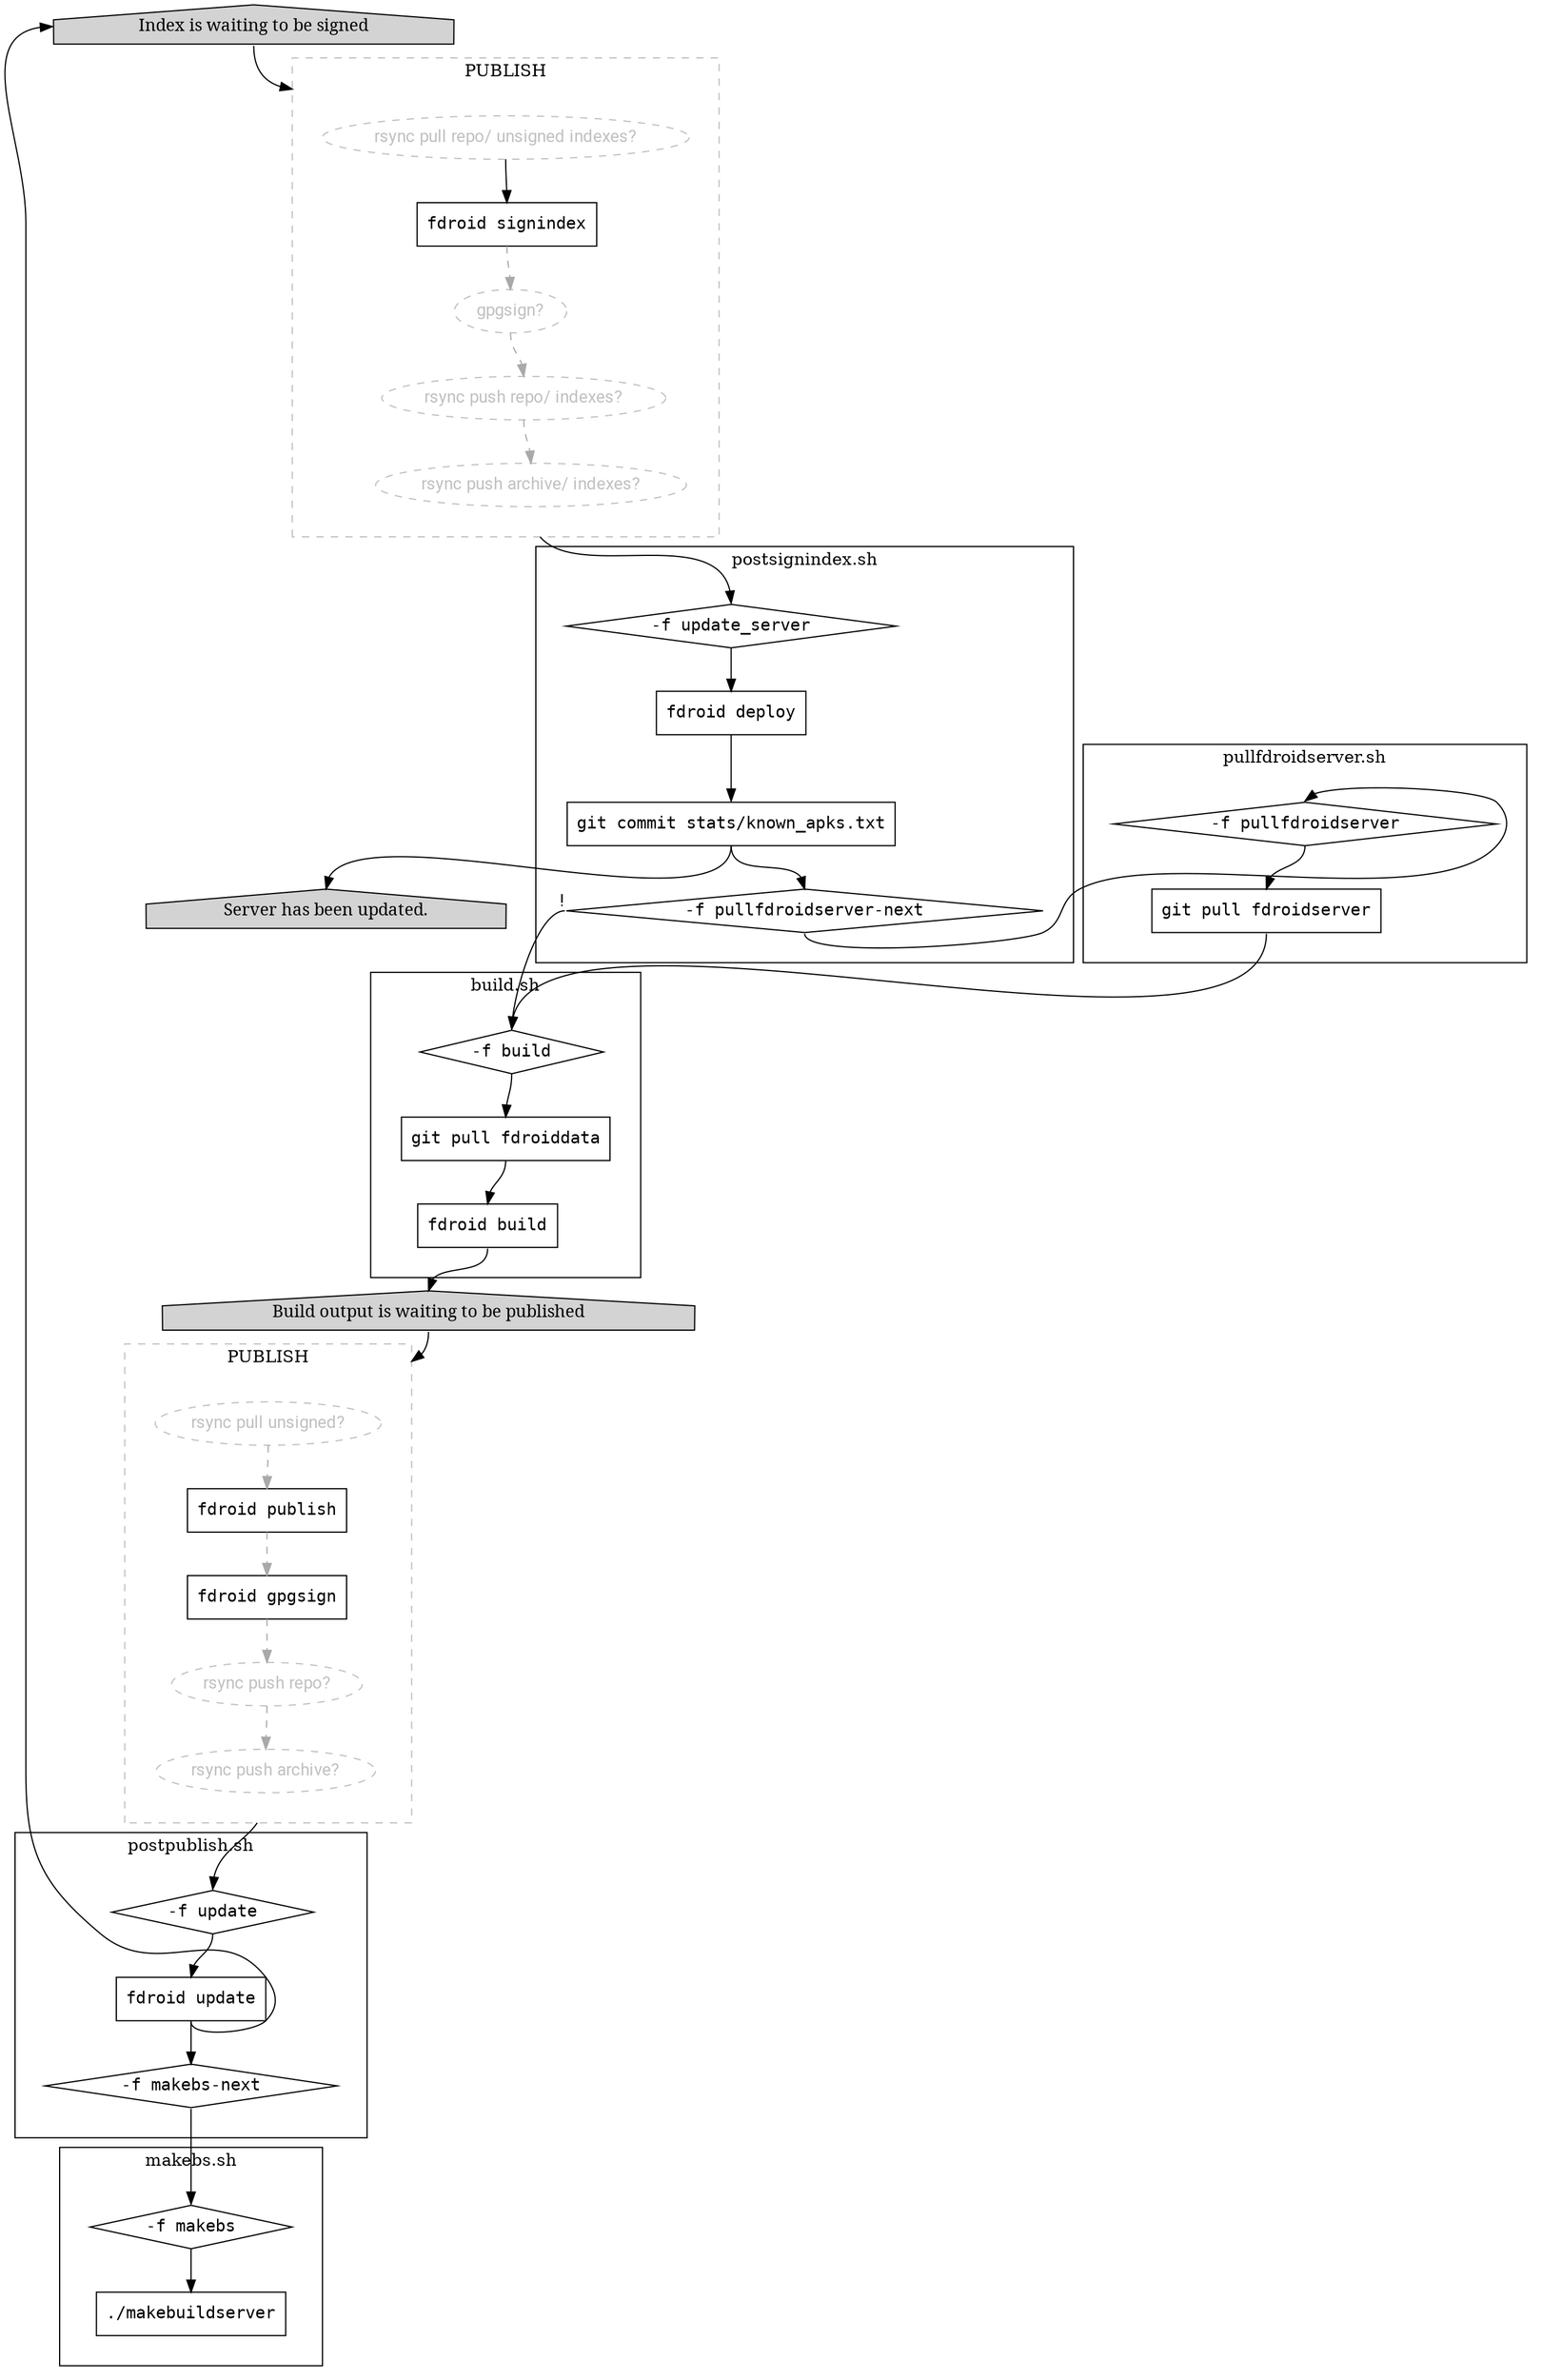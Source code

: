 
digraph G {
  node [fontname = "Roboto"];
  edge [fontname = "Roboto", tailport=s, headport=n];

  compound=true;
  overlap=true;
  splines=true;
  
  top [style=invis]; // purely for a better overall layout

  // actual commands
  "fdroid build", "fdroid publish", "fdroid gpgsign", "fdroid update", "fdroid signindex", "fdroid deploy", "./makebuildserver", "git pull fdroiddata", "git pull fdroidserver", "git commit stats/known_apks.txt" [shape="box", fontname="Inconsolata"];

  // trigger file tests
  "-f build", "-f makebs", "-f makebs-next", "-f pullfdroidserver", "-f pullfdroidserver-next", "-f update", "-f update_server" [ shape="diamond", fontname="Inconsolata" ];

  // emails
  build_email, postpublish_email, postsignindex_email [ fontname="serif", style="filled", fillcolor="lightgrey" shape=house];

  // mystery things on "FDROID PUBLISH"
  pull_unsigned [ label = "rsync pull unsigned?", color=grey, fontcolor=grey, style=dashed ];
  push_repo [ label = "rsync push repo?", color=grey, fontcolor=grey, style=dashed ];
  push_archive [ label = "rsync push archive?", color=grey, fontcolor=grey, style=dashed ];
  pull_unsigned_indexes [ label = "rsync pull repo/ unsigned indexes?", color=grey, fontcolor=grey, style=dashed ];
  push_repo_indexes [ label = "rsync push repo/ indexes?", color=grey, fontcolor=grey, style=dashed ];
  push_archive_indexes [ label = "rsync push archive/ indexes?", color=grey, fontcolor=grey, style=dashed ];
  "gpgsign?" [ color=grey, fontcolor=grey, style=dashed ];

  build_email [ label = "Build output is waiting to be published" ];
  postpublish_email [ label = "Index is waiting to be signed" ];
  postsignindex_email [ label = "Server has been updated." ];

  top -> "-f build" [style=invis];
  "-f build" -> "git pull fdroiddata";
  "git pull fdroiddata"  -> "fdroid build"
  "fdroid build" -> build_email;
  build_email -> pull_unsigned [lhead=cluster_publish];
  pull_unsigned -> "fdroid publish" [color=darkgrey, style=dashed];
  "fdroid publish" -> "fdroid gpgsign" [color=darkgrey, style=dashed];
  "fdroid gpgsign" -> push_repo [color=darkgrey, style=dashed];
  push_repo -> push_archive [color=darkgrey, style=dashed];
  push_archive -> "-f update" [ltail=cluster_publish];
  "-f update" -> "fdroid update";
  "fdroid update" -> postpublish_email:w;
  postpublish_email -> pull_unsigned_indexes [lhead=cluster_signindex];
  pull_unsigned_indexes -> "fdroid signindex";
  "fdroid signindex" -> "gpgsign?" [color=darkgrey, style=dashed];
  "gpgsign?" -> push_repo_indexes [color=darkgrey, style=dashed];
  push_repo_indexes -> push_archive_indexes [color=darkgrey, style=dashed];
  push_archive_indexes -> "-f update_server" [ltail=cluster_signindex];
  "fdroid update" -> "-f makebs-next";
  "-f update_server" -> "fdroid deploy";
  "fdroid deploy" -> "git commit stats/known_apks.txt";
  "git commit stats/known_apks.txt" -> postsignindex_email;
  "git commit stats/known_apks.txt" -> "-f pullfdroidserver-next";
  "-f pullfdroidserver-next" -> "-f pullfdroidserver";
  "-f pullfdroidserver-next":w -> "-f build" [taillabel="!", fontweight=bold];
  "-f pullfdroidserver" -> "git pull fdroidserver";
  "git pull fdroidserver" -> "-f build";
  
  "-f makebs-next" -> "-f makebs";
  "-f makebs" -> "./makebuildserver";

  subgraph cluster_build_sh {
          "-f build" "git pull fdroiddata" "fdroid build";
          label="build.sh";
          margin=25.0;
  }

  subgraph cluster_postpublish_sh {
          "-f update" "fdroid update" "-f makebs-next";
          label="postpublish.sh";
          margin=25.0;
  }

  subgraph {
  subgraph cluster_postsignindex_sh {
          "-f update_server" "fdroid deploy" "git commit stats/known_apks.txt" "-f pullfdroidserver-next";
          label="postsignindex.sh";
          margin=25.0;
  }

  subgraph cluster_pullfdroidserver_sh {
          "-f pullfdroidserver" "git pull fdroidserver";
          label="pullfdroidserver.sh";
          margin=25.0;
  }
  }

  subgraph cluster_publish {
          pull_unsigned "fdroid publish" "fdroid gpgsign" push_repo push_archive;
          label="PUBLISH";
          color="grey";
          style=dashed;
          margin=25.0;
  }

  subgraph cluster_signindex {
          pull_unsigned_indexes "fdroid signindex" "gpgsign?" push_repo_indexes push_archive_indexes;
          label="PUBLISH";
          color="grey";
          margin=25.0;
          style=dashed;
  }

  subgraph cluster_makebs_sh {
          "-f makebs" "./makebuildserver";
          label="makebs.sh";
          margin=25.0;
  }

}